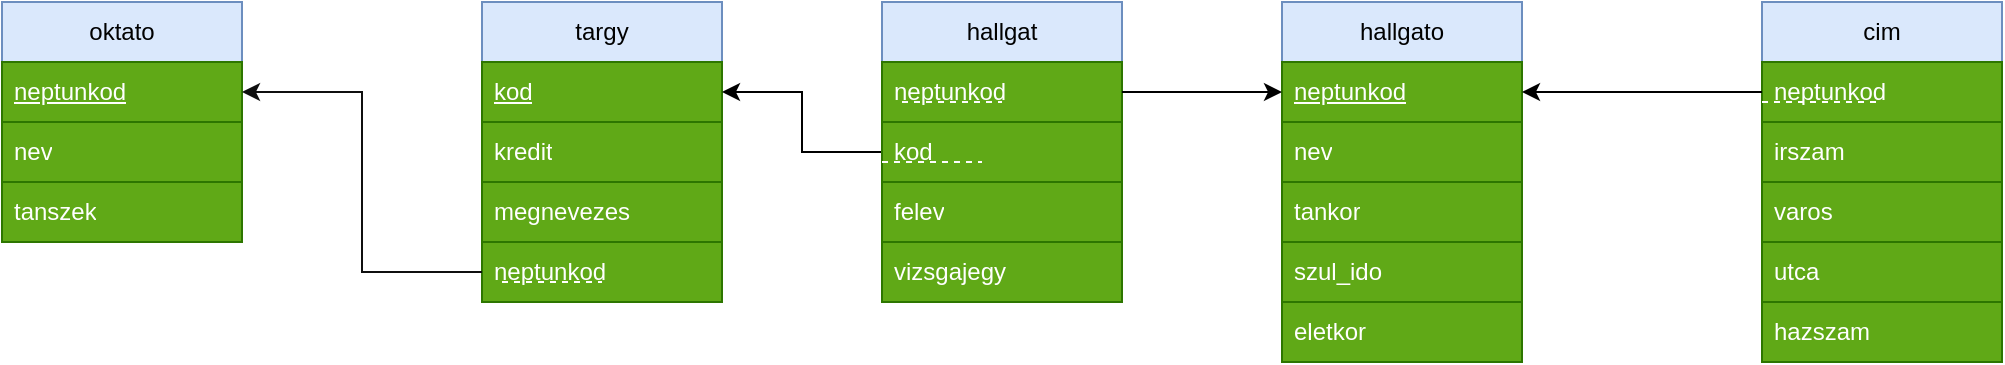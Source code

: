 <mxfile version="20.5.3" type="device"><diagram id="xROFHL7hh_lQDS6tqGXb" name="1 oldal"><mxGraphModel dx="1038" dy="585" grid="1" gridSize="10" guides="1" tooltips="1" connect="1" arrows="1" fold="1" page="1" pageScale="1" pageWidth="827" pageHeight="1169" math="0" shadow="0"><root><mxCell id="0"/><mxCell id="1" parent="0"/><mxCell id="TiLyYc4X2_Q1qC0H1CFO-2" value="oktato" style="swimlane;fontStyle=0;childLayout=stackLayout;horizontal=1;startSize=30;horizontalStack=0;resizeParent=1;resizeParentMax=0;resizeLast=0;collapsible=1;marginBottom=0;whiteSpace=wrap;html=1;fillColor=#dae8fc;strokeColor=#6c8ebf;" vertex="1" parent="1"><mxGeometry x="80" y="120" width="120" height="120" as="geometry"/></mxCell><mxCell id="TiLyYc4X2_Q1qC0H1CFO-3" value="&lt;u&gt;neptunkod&lt;/u&gt;" style="text;strokeColor=#2D7600;fillColor=#60a917;align=left;verticalAlign=middle;spacingLeft=4;spacingRight=4;overflow=hidden;points=[[0,0.5],[1,0.5]];portConstraint=eastwest;rotatable=0;whiteSpace=wrap;html=1;fontColor=#ffffff;" vertex="1" parent="TiLyYc4X2_Q1qC0H1CFO-2"><mxGeometry y="30" width="120" height="30" as="geometry"/></mxCell><mxCell id="TiLyYc4X2_Q1qC0H1CFO-4" value="nev" style="text;strokeColor=#2D7600;fillColor=#60a917;align=left;verticalAlign=middle;spacingLeft=4;spacingRight=4;overflow=hidden;points=[[0,0.5],[1,0.5]];portConstraint=eastwest;rotatable=0;whiteSpace=wrap;html=1;fontColor=#ffffff;" vertex="1" parent="TiLyYc4X2_Q1qC0H1CFO-2"><mxGeometry y="60" width="120" height="30" as="geometry"/></mxCell><mxCell id="TiLyYc4X2_Q1qC0H1CFO-5" value="tanszek" style="text;strokeColor=#2D7600;fillColor=#60a917;align=left;verticalAlign=middle;spacingLeft=4;spacingRight=4;overflow=hidden;points=[[0,0.5],[1,0.5]];portConstraint=eastwest;rotatable=0;whiteSpace=wrap;html=1;fontColor=#ffffff;" vertex="1" parent="TiLyYc4X2_Q1qC0H1CFO-2"><mxGeometry y="90" width="120" height="30" as="geometry"/></mxCell><mxCell id="TiLyYc4X2_Q1qC0H1CFO-6" value="targy" style="swimlane;fontStyle=0;childLayout=stackLayout;horizontal=1;startSize=30;horizontalStack=0;resizeParent=1;resizeParentMax=0;resizeLast=0;collapsible=1;marginBottom=0;whiteSpace=wrap;html=1;fillColor=#dae8fc;strokeColor=#6c8ebf;" vertex="1" parent="1"><mxGeometry x="320" y="120" width="120" height="150" as="geometry"/></mxCell><mxCell id="TiLyYc4X2_Q1qC0H1CFO-7" value="&lt;u&gt;kod&lt;/u&gt;" style="text;strokeColor=#2D7600;fillColor=#60a917;align=left;verticalAlign=middle;spacingLeft=4;spacingRight=4;overflow=hidden;points=[[0,0.5],[1,0.5]];portConstraint=eastwest;rotatable=0;whiteSpace=wrap;html=1;fontColor=#ffffff;" vertex="1" parent="TiLyYc4X2_Q1qC0H1CFO-6"><mxGeometry y="30" width="120" height="30" as="geometry"/></mxCell><mxCell id="TiLyYc4X2_Q1qC0H1CFO-8" value="kredit" style="text;strokeColor=#2D7600;fillColor=#60a917;align=left;verticalAlign=middle;spacingLeft=4;spacingRight=4;overflow=hidden;points=[[0,0.5],[1,0.5]];portConstraint=eastwest;rotatable=0;whiteSpace=wrap;html=1;fontColor=#ffffff;" vertex="1" parent="TiLyYc4X2_Q1qC0H1CFO-6"><mxGeometry y="60" width="120" height="30" as="geometry"/></mxCell><mxCell id="TiLyYc4X2_Q1qC0H1CFO-9" value="megnevezes" style="text;strokeColor=#2D7600;fillColor=#60a917;align=left;verticalAlign=middle;spacingLeft=4;spacingRight=4;overflow=hidden;points=[[0,0.5],[1,0.5]];portConstraint=eastwest;rotatable=0;whiteSpace=wrap;html=1;fontColor=#ffffff;" vertex="1" parent="TiLyYc4X2_Q1qC0H1CFO-6"><mxGeometry y="90" width="120" height="30" as="geometry"/></mxCell><mxCell id="TiLyYc4X2_Q1qC0H1CFO-29" value="neptunkod" style="text;strokeColor=#2D7600;fillColor=#60a917;align=left;verticalAlign=middle;spacingLeft=4;spacingRight=4;overflow=hidden;points=[[0,0.5],[1,0.5]];portConstraint=eastwest;rotatable=0;whiteSpace=wrap;html=1;fontColor=#ffffff;" vertex="1" parent="TiLyYc4X2_Q1qC0H1CFO-6"><mxGeometry y="120" width="120" height="30" as="geometry"/></mxCell><mxCell id="TiLyYc4X2_Q1qC0H1CFO-30" value="" style="endArrow=none;dashed=1;html=1;rounded=0;strokeColor=#FFFFFF;" edge="1" parent="TiLyYc4X2_Q1qC0H1CFO-6"><mxGeometry width="50" height="50" relative="1" as="geometry"><mxPoint x="10" y="140" as="sourcePoint"/><mxPoint x="60" y="140" as="targetPoint"/></mxGeometry></mxCell><mxCell id="TiLyYc4X2_Q1qC0H1CFO-10" value="hallgato" style="swimlane;fontStyle=0;childLayout=stackLayout;horizontal=1;startSize=30;horizontalStack=0;resizeParent=1;resizeParentMax=0;resizeLast=0;collapsible=1;marginBottom=0;whiteSpace=wrap;html=1;fillColor=#dae8fc;strokeColor=#6c8ebf;" vertex="1" parent="1"><mxGeometry x="720" y="120" width="120" height="180" as="geometry"/></mxCell><mxCell id="TiLyYc4X2_Q1qC0H1CFO-11" value="&lt;u&gt;neptunkod&lt;/u&gt;" style="text;strokeColor=#2D7600;fillColor=#60a917;align=left;verticalAlign=middle;spacingLeft=4;spacingRight=4;overflow=hidden;points=[[0,0.5],[1,0.5]];portConstraint=eastwest;rotatable=0;whiteSpace=wrap;html=1;fontColor=#ffffff;" vertex="1" parent="TiLyYc4X2_Q1qC0H1CFO-10"><mxGeometry y="30" width="120" height="30" as="geometry"/></mxCell><mxCell id="TiLyYc4X2_Q1qC0H1CFO-12" value="nev" style="text;strokeColor=#2D7600;fillColor=#60a917;align=left;verticalAlign=middle;spacingLeft=4;spacingRight=4;overflow=hidden;points=[[0,0.5],[1,0.5]];portConstraint=eastwest;rotatable=0;whiteSpace=wrap;html=1;fontColor=#ffffff;" vertex="1" parent="TiLyYc4X2_Q1qC0H1CFO-10"><mxGeometry y="60" width="120" height="30" as="geometry"/></mxCell><mxCell id="TiLyYc4X2_Q1qC0H1CFO-13" value="tankor" style="text;strokeColor=#2D7600;fillColor=#60a917;align=left;verticalAlign=middle;spacingLeft=4;spacingRight=4;overflow=hidden;points=[[0,0.5],[1,0.5]];portConstraint=eastwest;rotatable=0;whiteSpace=wrap;html=1;fontColor=#ffffff;" vertex="1" parent="TiLyYc4X2_Q1qC0H1CFO-10"><mxGeometry y="90" width="120" height="30" as="geometry"/></mxCell><mxCell id="TiLyYc4X2_Q1qC0H1CFO-14" value="szul_ido" style="text;strokeColor=#2D7600;fillColor=#60a917;align=left;verticalAlign=middle;spacingLeft=4;spacingRight=4;overflow=hidden;points=[[0,0.5],[1,0.5]];portConstraint=eastwest;rotatable=0;whiteSpace=wrap;html=1;fontColor=#ffffff;" vertex="1" parent="TiLyYc4X2_Q1qC0H1CFO-10"><mxGeometry y="120" width="120" height="30" as="geometry"/></mxCell><mxCell id="TiLyYc4X2_Q1qC0H1CFO-15" value="eletkor" style="text;strokeColor=#2D7600;fillColor=#60a917;align=left;verticalAlign=middle;spacingLeft=4;spacingRight=4;overflow=hidden;points=[[0,0.5],[1,0.5]];portConstraint=eastwest;rotatable=0;whiteSpace=wrap;html=1;fontColor=#ffffff;" vertex="1" parent="TiLyYc4X2_Q1qC0H1CFO-10"><mxGeometry y="150" width="120" height="30" as="geometry"/></mxCell><mxCell id="TiLyYc4X2_Q1qC0H1CFO-20" value="cim" style="swimlane;fontStyle=0;childLayout=stackLayout;horizontal=1;startSize=30;horizontalStack=0;resizeParent=1;resizeParentMax=0;resizeLast=0;collapsible=1;marginBottom=0;whiteSpace=wrap;html=1;fillColor=#dae8fc;strokeColor=#6c8ebf;" vertex="1" parent="1"><mxGeometry x="960" y="120" width="120" height="180" as="geometry"/></mxCell><mxCell id="TiLyYc4X2_Q1qC0H1CFO-21" value="neptunkod" style="text;strokeColor=#2D7600;fillColor=#60a917;align=left;verticalAlign=middle;spacingLeft=4;spacingRight=4;overflow=hidden;points=[[0,0.5],[1,0.5]];portConstraint=eastwest;rotatable=0;whiteSpace=wrap;html=1;fontColor=#ffffff;" vertex="1" parent="TiLyYc4X2_Q1qC0H1CFO-20"><mxGeometry y="30" width="120" height="30" as="geometry"/></mxCell><mxCell id="TiLyYc4X2_Q1qC0H1CFO-28" value="" style="endArrow=none;dashed=1;html=1;rounded=0;fillColor=#f5f5f5;strokeColor=#FFFFFF;" edge="1" parent="TiLyYc4X2_Q1qC0H1CFO-20"><mxGeometry width="50" height="50" relative="1" as="geometry"><mxPoint y="50" as="sourcePoint"/><mxPoint x="60" y="50" as="targetPoint"/></mxGeometry></mxCell><mxCell id="TiLyYc4X2_Q1qC0H1CFO-22" value="irszam" style="text;strokeColor=#2D7600;fillColor=#60a917;align=left;verticalAlign=middle;spacingLeft=4;spacingRight=4;overflow=hidden;points=[[0,0.5],[1,0.5]];portConstraint=eastwest;rotatable=0;whiteSpace=wrap;html=1;fontColor=#ffffff;" vertex="1" parent="TiLyYc4X2_Q1qC0H1CFO-20"><mxGeometry y="60" width="120" height="30" as="geometry"/></mxCell><mxCell id="TiLyYc4X2_Q1qC0H1CFO-23" value="varos" style="text;strokeColor=#2D7600;fillColor=#60a917;align=left;verticalAlign=middle;spacingLeft=4;spacingRight=4;overflow=hidden;points=[[0,0.5],[1,0.5]];portConstraint=eastwest;rotatable=0;whiteSpace=wrap;html=1;fontColor=#ffffff;" vertex="1" parent="TiLyYc4X2_Q1qC0H1CFO-20"><mxGeometry y="90" width="120" height="30" as="geometry"/></mxCell><mxCell id="TiLyYc4X2_Q1qC0H1CFO-24" value="utca" style="text;strokeColor=#2D7600;fillColor=#60a917;align=left;verticalAlign=middle;spacingLeft=4;spacingRight=4;overflow=hidden;points=[[0,0.5],[1,0.5]];portConstraint=eastwest;rotatable=0;whiteSpace=wrap;html=1;fontColor=#ffffff;" vertex="1" parent="TiLyYc4X2_Q1qC0H1CFO-20"><mxGeometry y="120" width="120" height="30" as="geometry"/></mxCell><mxCell id="TiLyYc4X2_Q1qC0H1CFO-25" value="hazszam" style="text;strokeColor=#2D7600;fillColor=#60a917;align=left;verticalAlign=middle;spacingLeft=4;spacingRight=4;overflow=hidden;points=[[0,0.5],[1,0.5]];portConstraint=eastwest;rotatable=0;whiteSpace=wrap;html=1;fontColor=#ffffff;" vertex="1" parent="TiLyYc4X2_Q1qC0H1CFO-20"><mxGeometry y="150" width="120" height="30" as="geometry"/></mxCell><mxCell id="TiLyYc4X2_Q1qC0H1CFO-32" style="edgeStyle=orthogonalEdgeStyle;rounded=0;orthogonalLoop=1;jettySize=auto;html=1;exitX=0;exitY=0.5;exitDx=0;exitDy=0;entryX=1;entryY=0.5;entryDx=0;entryDy=0;strokeColor=#0F0F0F;" edge="1" parent="1" source="TiLyYc4X2_Q1qC0H1CFO-29" target="TiLyYc4X2_Q1qC0H1CFO-3"><mxGeometry relative="1" as="geometry"/></mxCell><mxCell id="TiLyYc4X2_Q1qC0H1CFO-42" style="edgeStyle=orthogonalEdgeStyle;rounded=0;orthogonalLoop=1;jettySize=auto;html=1;exitX=0;exitY=0.5;exitDx=0;exitDy=0;entryX=1;entryY=0.5;entryDx=0;entryDy=0;strokeColor=#000000;" edge="1" parent="1" source="TiLyYc4X2_Q1qC0H1CFO-33" target="TiLyYc4X2_Q1qC0H1CFO-7"><mxGeometry relative="1" as="geometry"/></mxCell><mxCell id="TiLyYc4X2_Q1qC0H1CFO-33" value="hallgat" style="swimlane;fontStyle=0;childLayout=stackLayout;horizontal=1;startSize=30;horizontalStack=0;resizeParent=1;resizeParentMax=0;resizeLast=0;collapsible=1;marginBottom=0;whiteSpace=wrap;html=1;fillColor=#dae8fc;strokeColor=#6c8ebf;" vertex="1" parent="1"><mxGeometry x="520" y="120" width="120" height="150" as="geometry"/></mxCell><mxCell id="TiLyYc4X2_Q1qC0H1CFO-34" value="neptunkod" style="text;strokeColor=#2D7600;fillColor=#60a917;align=left;verticalAlign=middle;spacingLeft=4;spacingRight=4;overflow=hidden;points=[[0,0.5],[1,0.5]];portConstraint=eastwest;rotatable=0;whiteSpace=wrap;html=1;fontColor=#ffffff;" vertex="1" parent="TiLyYc4X2_Q1qC0H1CFO-33"><mxGeometry y="30" width="120" height="30" as="geometry"/></mxCell><mxCell id="TiLyYc4X2_Q1qC0H1CFO-39" value="" style="endArrow=none;dashed=1;html=1;rounded=0;strokeColor=#FCFCFC;" edge="1" parent="TiLyYc4X2_Q1qC0H1CFO-33"><mxGeometry width="50" height="50" relative="1" as="geometry"><mxPoint x="10" y="50" as="sourcePoint"/><mxPoint x="60" y="50" as="targetPoint"/></mxGeometry></mxCell><mxCell id="TiLyYc4X2_Q1qC0H1CFO-35" value="kod" style="text;strokeColor=#2D7600;fillColor=#60a917;align=left;verticalAlign=middle;spacingLeft=4;spacingRight=4;overflow=hidden;points=[[0,0.5],[1,0.5]];portConstraint=eastwest;rotatable=0;whiteSpace=wrap;html=1;fontColor=#ffffff;" vertex="1" parent="TiLyYc4X2_Q1qC0H1CFO-33"><mxGeometry y="60" width="120" height="30" as="geometry"/></mxCell><mxCell id="TiLyYc4X2_Q1qC0H1CFO-40" value="" style="endArrow=none;dashed=1;html=1;rounded=0;strokeColor=#FCFCFC;" edge="1" parent="TiLyYc4X2_Q1qC0H1CFO-33"><mxGeometry width="50" height="50" relative="1" as="geometry"><mxPoint y="80" as="sourcePoint"/><mxPoint x="50" y="80" as="targetPoint"/></mxGeometry></mxCell><mxCell id="TiLyYc4X2_Q1qC0H1CFO-36" value="felev" style="text;strokeColor=#2D7600;fillColor=#60a917;align=left;verticalAlign=middle;spacingLeft=4;spacingRight=4;overflow=hidden;points=[[0,0.5],[1,0.5]];portConstraint=eastwest;rotatable=0;whiteSpace=wrap;html=1;fontColor=#ffffff;" vertex="1" parent="TiLyYc4X2_Q1qC0H1CFO-33"><mxGeometry y="90" width="120" height="30" as="geometry"/></mxCell><mxCell id="TiLyYc4X2_Q1qC0H1CFO-37" value="vizsgajegy" style="text;strokeColor=#2D7600;fillColor=#60a917;align=left;verticalAlign=middle;spacingLeft=4;spacingRight=4;overflow=hidden;points=[[0,0.5],[1,0.5]];portConstraint=eastwest;rotatable=0;whiteSpace=wrap;html=1;fontColor=#ffffff;" vertex="1" parent="TiLyYc4X2_Q1qC0H1CFO-33"><mxGeometry y="120" width="120" height="30" as="geometry"/></mxCell><mxCell id="TiLyYc4X2_Q1qC0H1CFO-41" style="edgeStyle=orthogonalEdgeStyle;rounded=0;orthogonalLoop=1;jettySize=auto;html=1;exitX=1;exitY=0.5;exitDx=0;exitDy=0;entryX=0;entryY=0.5;entryDx=0;entryDy=0;strokeColor=#000000;" edge="1" parent="1" source="TiLyYc4X2_Q1qC0H1CFO-34" target="TiLyYc4X2_Q1qC0H1CFO-11"><mxGeometry relative="1" as="geometry"/></mxCell><mxCell id="TiLyYc4X2_Q1qC0H1CFO-43" style="edgeStyle=orthogonalEdgeStyle;rounded=0;orthogonalLoop=1;jettySize=auto;html=1;exitX=0;exitY=0.5;exitDx=0;exitDy=0;entryX=1;entryY=0.25;entryDx=0;entryDy=0;strokeColor=#000000;" edge="1" parent="1" source="TiLyYc4X2_Q1qC0H1CFO-21" target="TiLyYc4X2_Q1qC0H1CFO-10"><mxGeometry relative="1" as="geometry"/></mxCell></root></mxGraphModel></diagram></mxfile>